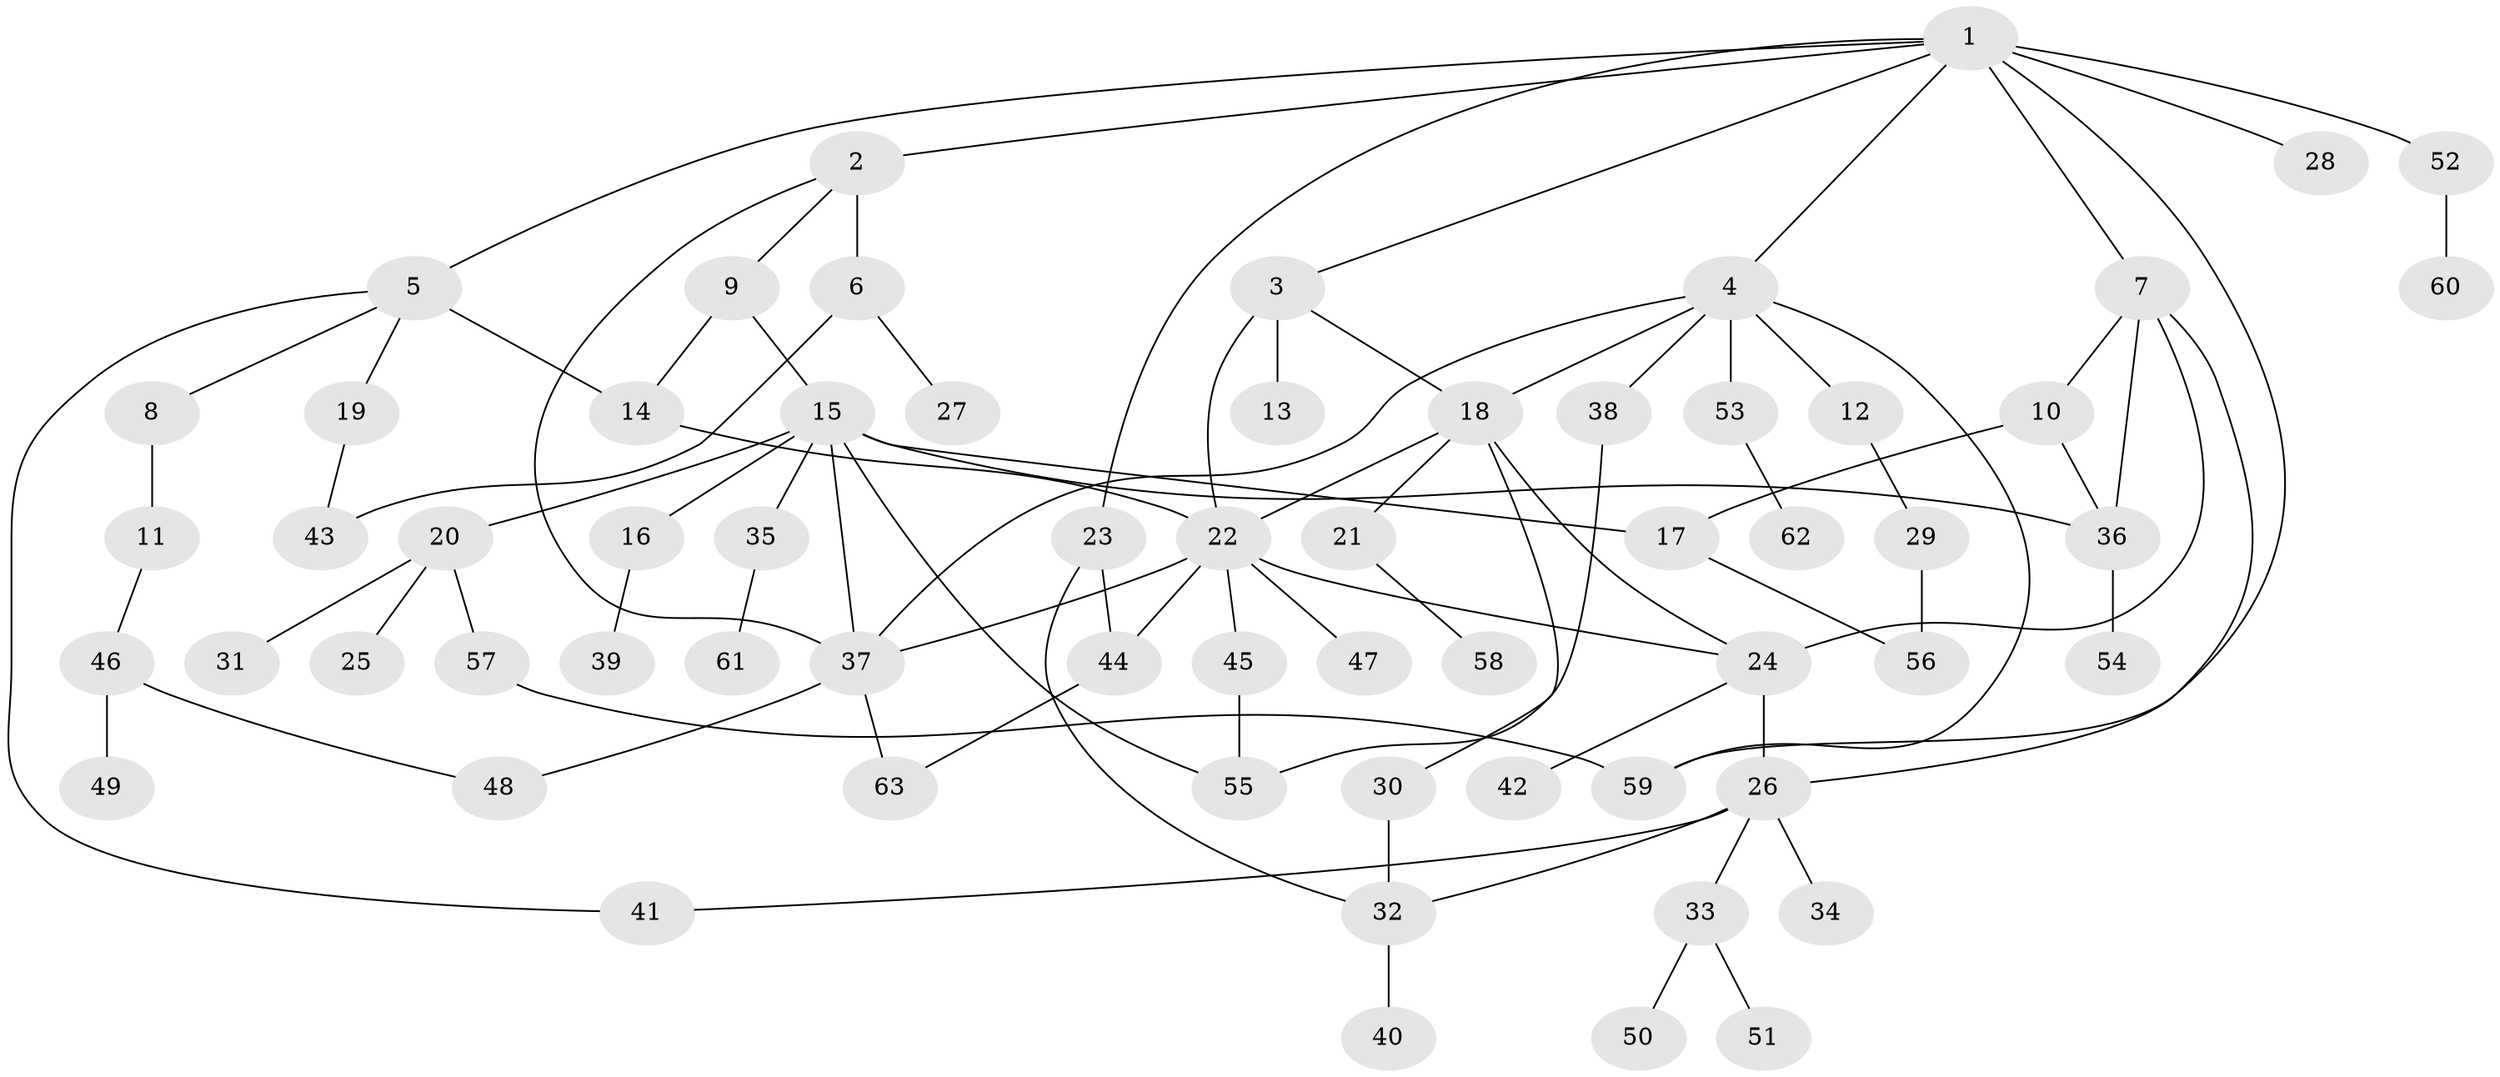 // original degree distribution, {3: 0.2, 4: 0.096, 7: 0.024, 5: 0.032, 2: 0.328, 9: 0.008, 6: 0.016, 1: 0.296}
// Generated by graph-tools (version 1.1) at 2025/34/03/09/25 02:34:24]
// undirected, 63 vertices, 87 edges
graph export_dot {
graph [start="1"]
  node [color=gray90,style=filled];
  1;
  2;
  3;
  4;
  5;
  6;
  7;
  8;
  9;
  10;
  11;
  12;
  13;
  14;
  15;
  16;
  17;
  18;
  19;
  20;
  21;
  22;
  23;
  24;
  25;
  26;
  27;
  28;
  29;
  30;
  31;
  32;
  33;
  34;
  35;
  36;
  37;
  38;
  39;
  40;
  41;
  42;
  43;
  44;
  45;
  46;
  47;
  48;
  49;
  50;
  51;
  52;
  53;
  54;
  55;
  56;
  57;
  58;
  59;
  60;
  61;
  62;
  63;
  1 -- 2 [weight=1.0];
  1 -- 3 [weight=1.0];
  1 -- 4 [weight=1.0];
  1 -- 5 [weight=1.0];
  1 -- 7 [weight=1.0];
  1 -- 23 [weight=1.0];
  1 -- 28 [weight=1.0];
  1 -- 52 [weight=2.0];
  1 -- 59 [weight=1.0];
  2 -- 6 [weight=2.0];
  2 -- 9 [weight=1.0];
  2 -- 37 [weight=1.0];
  3 -- 13 [weight=2.0];
  3 -- 18 [weight=1.0];
  3 -- 22 [weight=1.0];
  4 -- 12 [weight=1.0];
  4 -- 18 [weight=1.0];
  4 -- 37 [weight=1.0];
  4 -- 38 [weight=1.0];
  4 -- 53 [weight=1.0];
  4 -- 59 [weight=1.0];
  5 -- 8 [weight=1.0];
  5 -- 14 [weight=2.0];
  5 -- 19 [weight=1.0];
  5 -- 41 [weight=1.0];
  6 -- 27 [weight=1.0];
  6 -- 43 [weight=1.0];
  7 -- 10 [weight=1.0];
  7 -- 24 [weight=1.0];
  7 -- 26 [weight=1.0];
  7 -- 36 [weight=1.0];
  8 -- 11 [weight=2.0];
  9 -- 14 [weight=1.0];
  9 -- 15 [weight=1.0];
  10 -- 17 [weight=1.0];
  10 -- 36 [weight=1.0];
  11 -- 46 [weight=1.0];
  12 -- 29 [weight=1.0];
  14 -- 22 [weight=1.0];
  15 -- 16 [weight=1.0];
  15 -- 17 [weight=1.0];
  15 -- 20 [weight=1.0];
  15 -- 35 [weight=1.0];
  15 -- 36 [weight=1.0];
  15 -- 37 [weight=1.0];
  15 -- 55 [weight=1.0];
  16 -- 39 [weight=1.0];
  17 -- 56 [weight=1.0];
  18 -- 21 [weight=1.0];
  18 -- 22 [weight=1.0];
  18 -- 24 [weight=1.0];
  18 -- 30 [weight=1.0];
  19 -- 43 [weight=1.0];
  20 -- 25 [weight=1.0];
  20 -- 31 [weight=1.0];
  20 -- 57 [weight=1.0];
  21 -- 58 [weight=1.0];
  22 -- 24 [weight=1.0];
  22 -- 37 [weight=1.0];
  22 -- 44 [weight=1.0];
  22 -- 45 [weight=1.0];
  22 -- 47 [weight=3.0];
  23 -- 32 [weight=1.0];
  23 -- 44 [weight=1.0];
  24 -- 26 [weight=3.0];
  24 -- 42 [weight=1.0];
  26 -- 32 [weight=1.0];
  26 -- 33 [weight=1.0];
  26 -- 34 [weight=1.0];
  26 -- 41 [weight=1.0];
  29 -- 56 [weight=2.0];
  30 -- 32 [weight=1.0];
  32 -- 40 [weight=1.0];
  33 -- 50 [weight=1.0];
  33 -- 51 [weight=1.0];
  35 -- 61 [weight=1.0];
  36 -- 54 [weight=1.0];
  37 -- 48 [weight=1.0];
  37 -- 63 [weight=1.0];
  38 -- 55 [weight=1.0];
  44 -- 63 [weight=1.0];
  45 -- 55 [weight=1.0];
  46 -- 48 [weight=1.0];
  46 -- 49 [weight=1.0];
  52 -- 60 [weight=1.0];
  53 -- 62 [weight=1.0];
  57 -- 59 [weight=1.0];
}
